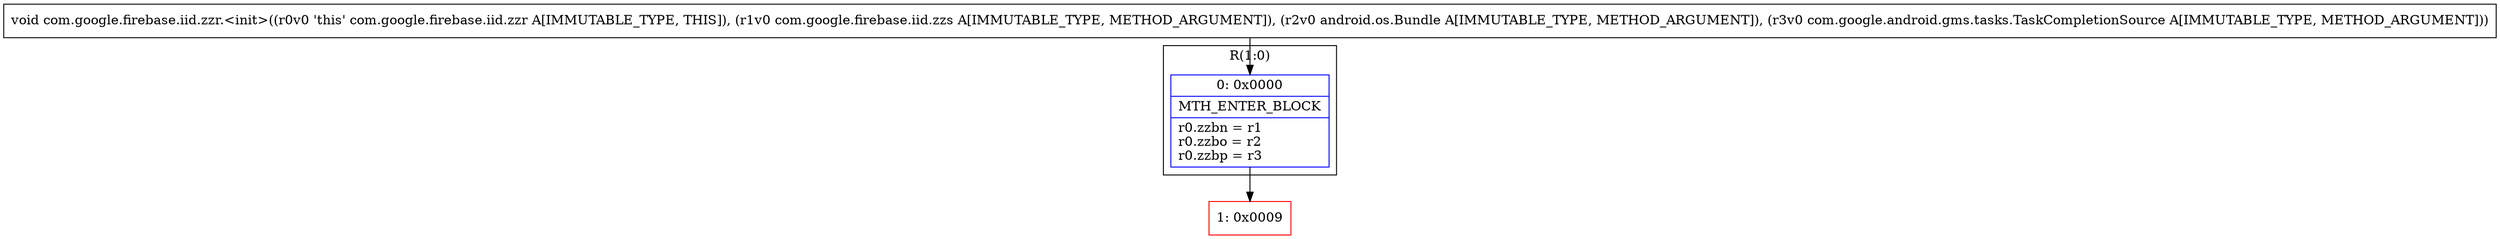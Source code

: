 digraph "CFG forcom.google.firebase.iid.zzr.\<init\>(Lcom\/google\/firebase\/iid\/zzs;Landroid\/os\/Bundle;Lcom\/google\/android\/gms\/tasks\/TaskCompletionSource;)V" {
subgraph cluster_Region_1201490251 {
label = "R(1:0)";
node [shape=record,color=blue];
Node_0 [shape=record,label="{0\:\ 0x0000|MTH_ENTER_BLOCK\l|r0.zzbn = r1\lr0.zzbo = r2\lr0.zzbp = r3\l}"];
}
Node_1 [shape=record,color=red,label="{1\:\ 0x0009}"];
MethodNode[shape=record,label="{void com.google.firebase.iid.zzr.\<init\>((r0v0 'this' com.google.firebase.iid.zzr A[IMMUTABLE_TYPE, THIS]), (r1v0 com.google.firebase.iid.zzs A[IMMUTABLE_TYPE, METHOD_ARGUMENT]), (r2v0 android.os.Bundle A[IMMUTABLE_TYPE, METHOD_ARGUMENT]), (r3v0 com.google.android.gms.tasks.TaskCompletionSource A[IMMUTABLE_TYPE, METHOD_ARGUMENT])) }"];
MethodNode -> Node_0;
Node_0 -> Node_1;
}

